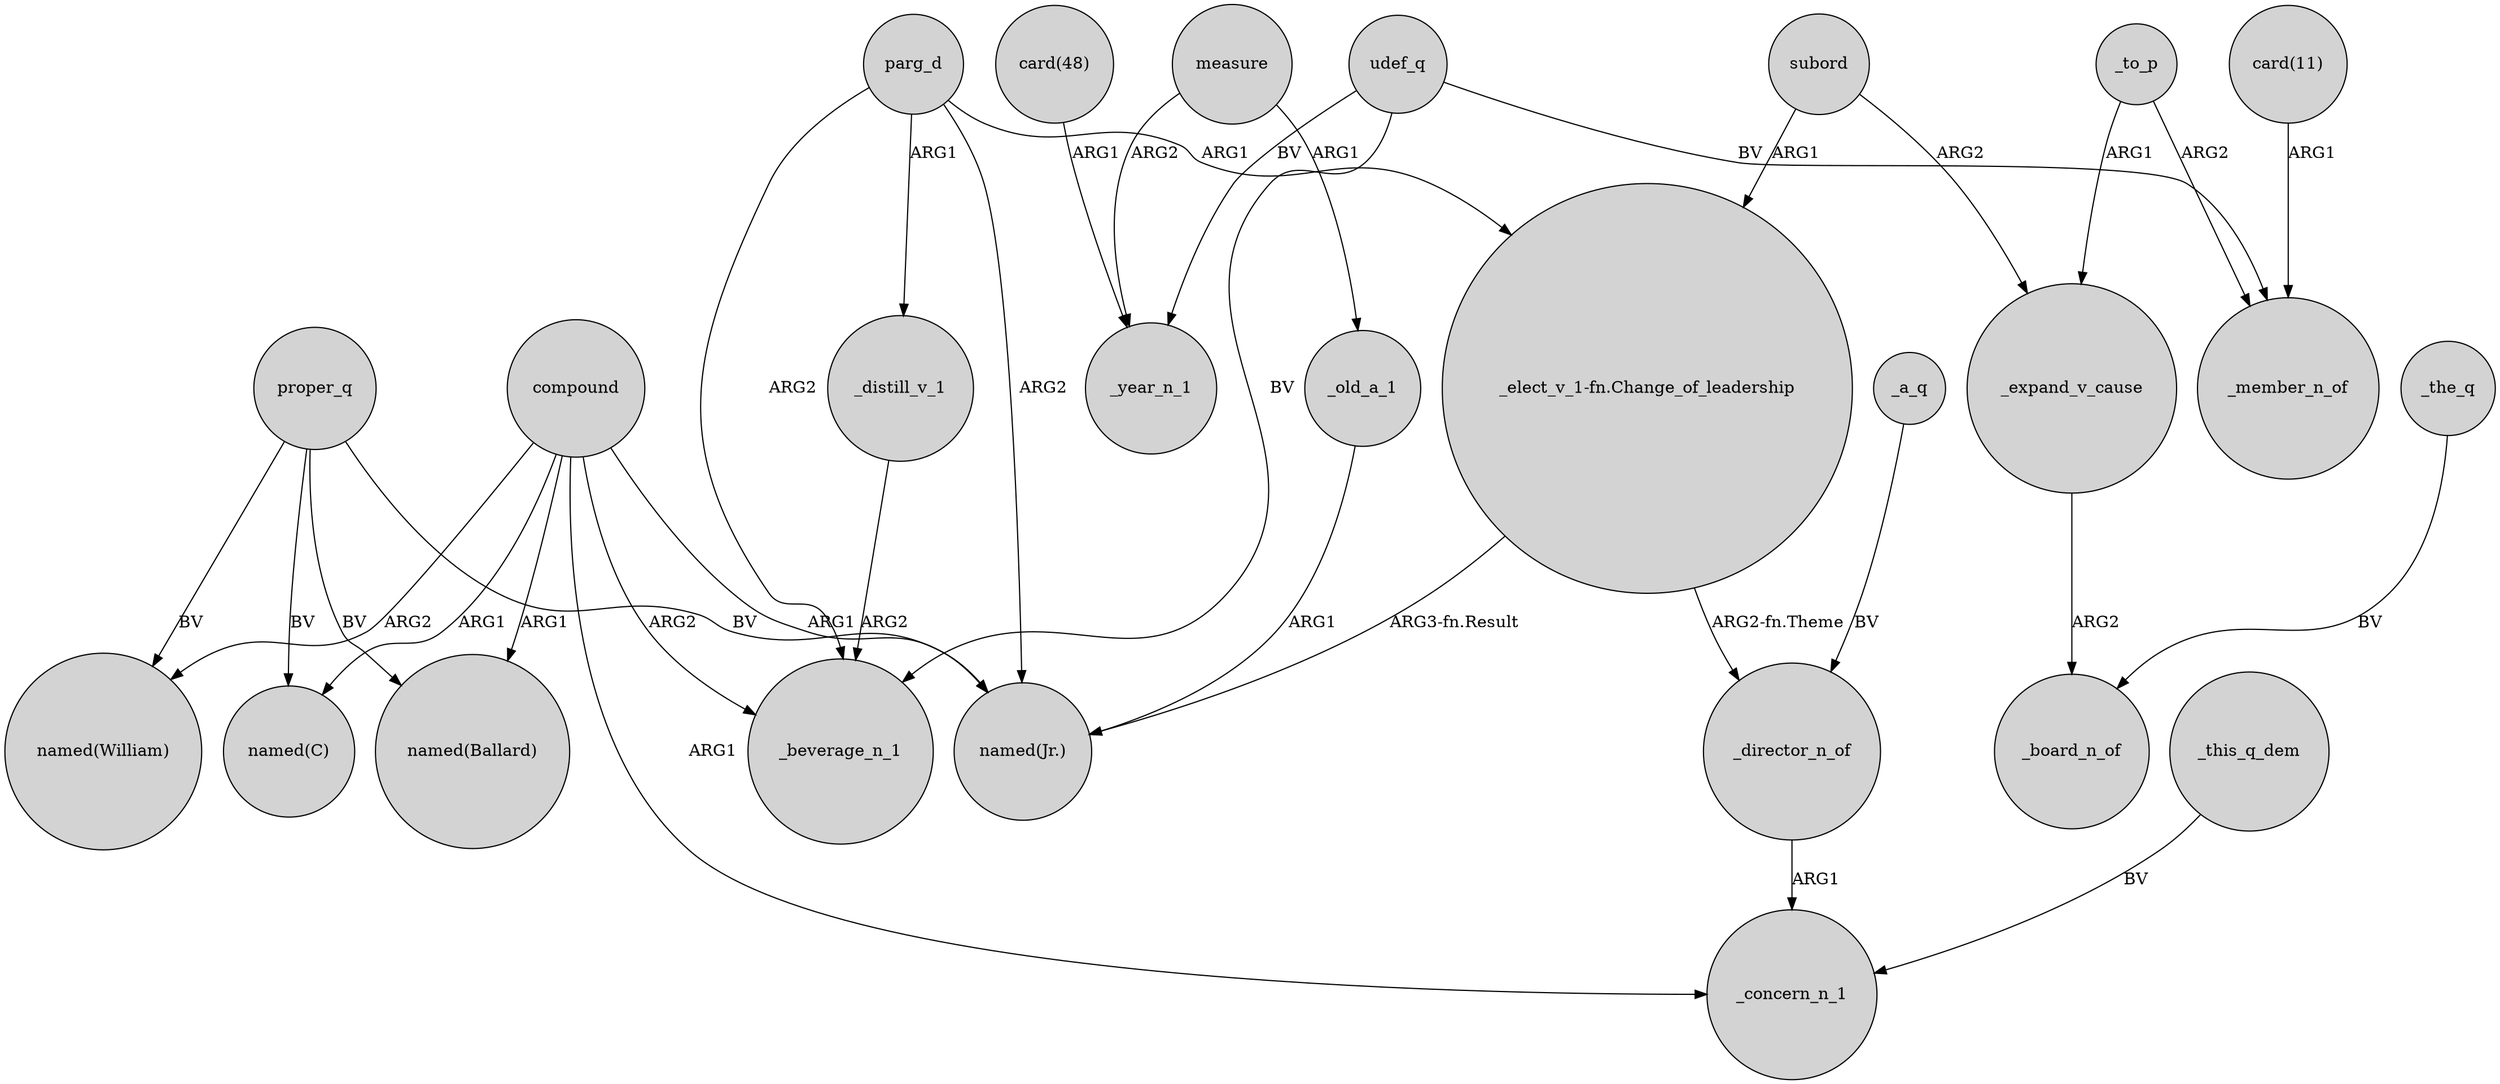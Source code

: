 digraph {
	node [shape=circle style=filled]
	proper_q -> "named(Ballard)" [label=BV]
	_distill_v_1 -> _beverage_n_1 [label=ARG2]
	_director_n_of -> _concern_n_1 [label=ARG1]
	measure -> _year_n_1 [label=ARG2]
	_this_q_dem -> _concern_n_1 [label=BV]
	"card(48)" -> _year_n_1 [label=ARG1]
	_old_a_1 -> "named(Jr.)" [label=ARG1]
	compound -> "named(Jr.)" [label=ARG1]
	udef_q -> _beverage_n_1 [label=BV]
	"card(11)" -> _member_n_of [label=ARG1]
	parg_d -> "_elect_v_1-fn.Change_of_leadership" [label=ARG1]
	"_elect_v_1-fn.Change_of_leadership" -> "named(Jr.)" [label="ARG3-fn.Result"]
	parg_d -> "named(Jr.)" [label=ARG2]
	measure -> _old_a_1 [label=ARG1]
	compound -> _beverage_n_1 [label=ARG2]
	proper_q -> "named(Jr.)" [label=BV]
	compound -> "named(William)" [label=ARG2]
	parg_d -> _beverage_n_1 [label=ARG2]
	_the_q -> _board_n_of [label=BV]
	udef_q -> _member_n_of [label=BV]
	_a_q -> _director_n_of [label=BV]
	subord -> _expand_v_cause [label=ARG2]
	compound -> "named(C)" [label=ARG1]
	"_elect_v_1-fn.Change_of_leadership" -> _director_n_of [label="ARG2-fn.Theme"]
	_to_p -> _member_n_of [label=ARG2]
	compound -> "named(Ballard)" [label=ARG1]
	proper_q -> "named(C)" [label=BV]
	_to_p -> _expand_v_cause [label=ARG1]
	udef_q -> _year_n_1 [label=BV]
	parg_d -> _distill_v_1 [label=ARG1]
	subord -> "_elect_v_1-fn.Change_of_leadership" [label=ARG1]
	_expand_v_cause -> _board_n_of [label=ARG2]
	compound -> _concern_n_1 [label=ARG1]
	proper_q -> "named(William)" [label=BV]
}
